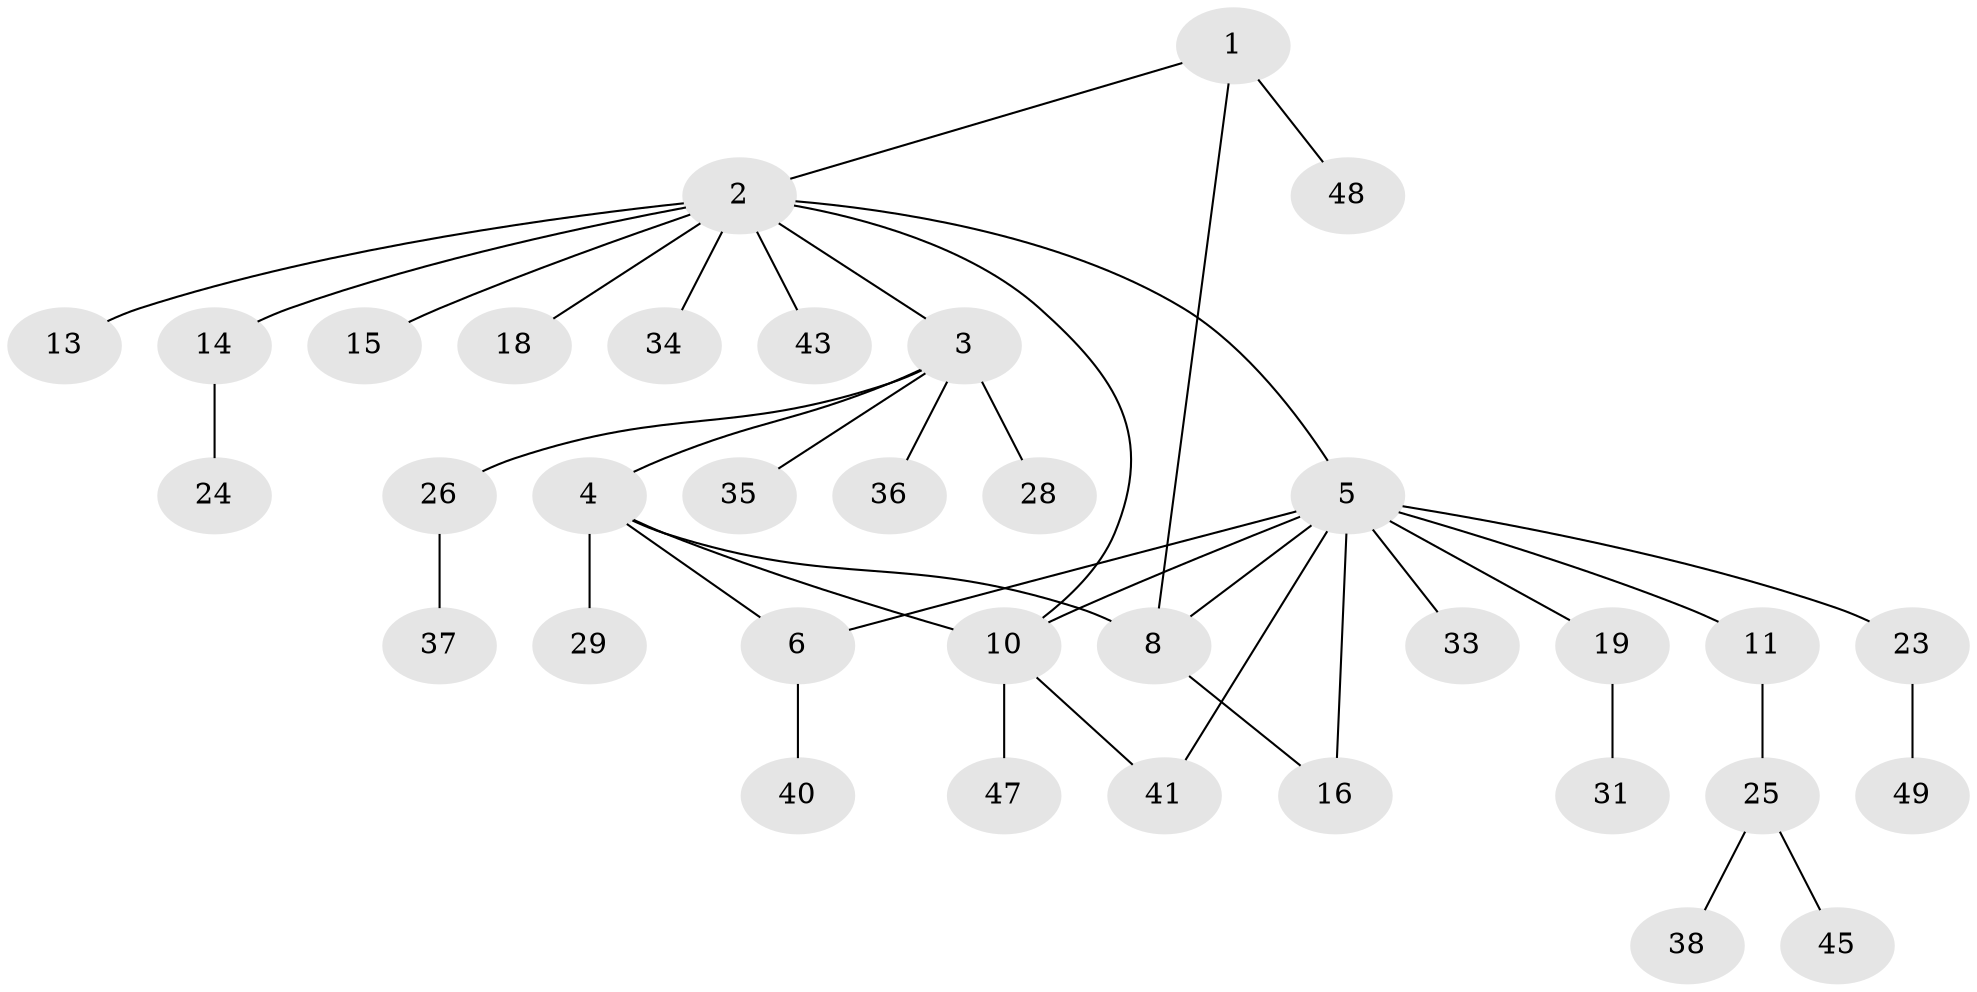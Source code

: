 // Generated by graph-tools (version 1.1) at 2025/24/03/03/25 07:24:18]
// undirected, 35 vertices, 41 edges
graph export_dot {
graph [start="1"]
  node [color=gray90,style=filled];
  1 [super="+12"];
  2 [super="+9"];
  3 [super="+27"];
  4 [super="+22"];
  5 [super="+7"];
  6 [super="+17"];
  8 [super="+46"];
  10 [super="+32"];
  11;
  13;
  14 [super="+21"];
  15;
  16;
  18;
  19 [super="+20"];
  23 [super="+30"];
  24;
  25 [super="+44"];
  26 [super="+39"];
  28;
  29;
  31;
  33;
  34;
  35;
  36;
  37 [super="+42"];
  38;
  40;
  41;
  43;
  45;
  47;
  48;
  49;
  1 -- 2;
  1 -- 8;
  1 -- 48;
  2 -- 3;
  2 -- 5;
  2 -- 13;
  2 -- 15;
  2 -- 18;
  2 -- 34;
  2 -- 10;
  2 -- 43;
  2 -- 14;
  3 -- 4;
  3 -- 26;
  3 -- 28;
  3 -- 35;
  3 -- 36;
  4 -- 6;
  4 -- 8;
  4 -- 10;
  4 -- 29;
  5 -- 6;
  5 -- 10 [weight=2];
  5 -- 11;
  5 -- 16;
  5 -- 33;
  5 -- 19;
  5 -- 23;
  5 -- 8;
  5 -- 41;
  6 -- 40;
  8 -- 16;
  10 -- 41;
  10 -- 47;
  11 -- 25;
  14 -- 24;
  19 -- 31;
  23 -- 49;
  25 -- 38;
  25 -- 45;
  26 -- 37;
}
